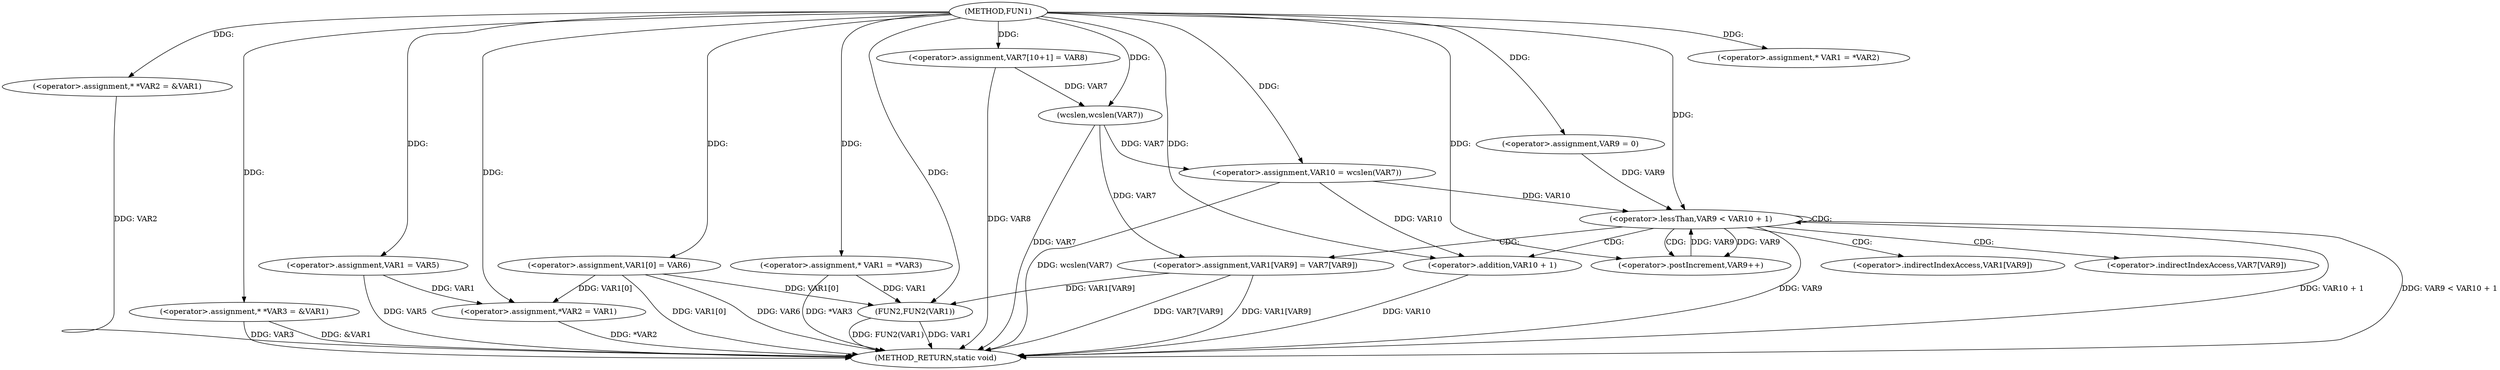 digraph FUN1 {  
"1000100" [label = "(METHOD,FUN1)" ]
"1000171" [label = "(METHOD_RETURN,static void)" ]
"1000104" [label = "(<operator>.assignment,* *VAR2 = &VAR1)" ]
"1000109" [label = "(<operator>.assignment,* *VAR3 = &VAR1)" ]
"1000117" [label = "(<operator>.assignment,* VAR1 = *VAR2)" ]
"1000121" [label = "(<operator>.assignment,VAR1 = VAR5)" ]
"1000124" [label = "(<operator>.assignment,VAR1[0] = VAR6)" ]
"1000129" [label = "(<operator>.assignment,*VAR2 = VAR1)" ]
"1000135" [label = "(<operator>.assignment,* VAR1 = *VAR3)" ]
"1000141" [label = "(<operator>.assignment,VAR7[10+1] = VAR8)" ]
"1000146" [label = "(<operator>.assignment,VAR10 = wcslen(VAR7))" ]
"1000148" [label = "(wcslen,wcslen(VAR7))" ]
"1000151" [label = "(<operator>.assignment,VAR9 = 0)" ]
"1000154" [label = "(<operator>.lessThan,VAR9 < VAR10 + 1)" ]
"1000156" [label = "(<operator>.addition,VAR10 + 1)" ]
"1000159" [label = "(<operator>.postIncrement,VAR9++)" ]
"1000162" [label = "(<operator>.assignment,VAR1[VAR9] = VAR7[VAR9])" ]
"1000169" [label = "(FUN2,FUN2(VAR1))" ]
"1000163" [label = "(<operator>.indirectIndexAccess,VAR1[VAR9])" ]
"1000166" [label = "(<operator>.indirectIndexAccess,VAR7[VAR9])" ]
  "1000129" -> "1000171"  [ label = "DDG: *VAR2"] 
  "1000124" -> "1000171"  [ label = "DDG: VAR1[0]"] 
  "1000169" -> "1000171"  [ label = "DDG: FUN2(VAR1)"] 
  "1000156" -> "1000171"  [ label = "DDG: VAR10"] 
  "1000104" -> "1000171"  [ label = "DDG: VAR2"] 
  "1000162" -> "1000171"  [ label = "DDG: VAR7[VAR9]"] 
  "1000154" -> "1000171"  [ label = "DDG: VAR9 < VAR10 + 1"] 
  "1000141" -> "1000171"  [ label = "DDG: VAR8"] 
  "1000169" -> "1000171"  [ label = "DDG: VAR1"] 
  "1000109" -> "1000171"  [ label = "DDG: &VAR1"] 
  "1000121" -> "1000171"  [ label = "DDG: VAR5"] 
  "1000154" -> "1000171"  [ label = "DDG: VAR9"] 
  "1000148" -> "1000171"  [ label = "DDG: VAR7"] 
  "1000146" -> "1000171"  [ label = "DDG: wcslen(VAR7)"] 
  "1000109" -> "1000171"  [ label = "DDG: VAR3"] 
  "1000124" -> "1000171"  [ label = "DDG: VAR6"] 
  "1000154" -> "1000171"  [ label = "DDG: VAR10 + 1"] 
  "1000162" -> "1000171"  [ label = "DDG: VAR1[VAR9]"] 
  "1000135" -> "1000171"  [ label = "DDG: *VAR3"] 
  "1000100" -> "1000104"  [ label = "DDG: "] 
  "1000100" -> "1000109"  [ label = "DDG: "] 
  "1000100" -> "1000117"  [ label = "DDG: "] 
  "1000100" -> "1000121"  [ label = "DDG: "] 
  "1000100" -> "1000124"  [ label = "DDG: "] 
  "1000124" -> "1000129"  [ label = "DDG: VAR1[0]"] 
  "1000121" -> "1000129"  [ label = "DDG: VAR1"] 
  "1000100" -> "1000129"  [ label = "DDG: "] 
  "1000100" -> "1000135"  [ label = "DDG: "] 
  "1000100" -> "1000141"  [ label = "DDG: "] 
  "1000148" -> "1000146"  [ label = "DDG: VAR7"] 
  "1000100" -> "1000146"  [ label = "DDG: "] 
  "1000141" -> "1000148"  [ label = "DDG: VAR7"] 
  "1000100" -> "1000148"  [ label = "DDG: "] 
  "1000100" -> "1000151"  [ label = "DDG: "] 
  "1000159" -> "1000154"  [ label = "DDG: VAR9"] 
  "1000151" -> "1000154"  [ label = "DDG: VAR9"] 
  "1000100" -> "1000154"  [ label = "DDG: "] 
  "1000146" -> "1000154"  [ label = "DDG: VAR10"] 
  "1000146" -> "1000156"  [ label = "DDG: VAR10"] 
  "1000100" -> "1000156"  [ label = "DDG: "] 
  "1000154" -> "1000159"  [ label = "DDG: VAR9"] 
  "1000100" -> "1000159"  [ label = "DDG: "] 
  "1000148" -> "1000162"  [ label = "DDG: VAR7"] 
  "1000124" -> "1000169"  [ label = "DDG: VAR1[0]"] 
  "1000135" -> "1000169"  [ label = "DDG: VAR1"] 
  "1000162" -> "1000169"  [ label = "DDG: VAR1[VAR9]"] 
  "1000100" -> "1000169"  [ label = "DDG: "] 
  "1000154" -> "1000163"  [ label = "CDG: "] 
  "1000154" -> "1000156"  [ label = "CDG: "] 
  "1000154" -> "1000154"  [ label = "CDG: "] 
  "1000154" -> "1000166"  [ label = "CDG: "] 
  "1000154" -> "1000162"  [ label = "CDG: "] 
  "1000154" -> "1000159"  [ label = "CDG: "] 
}
